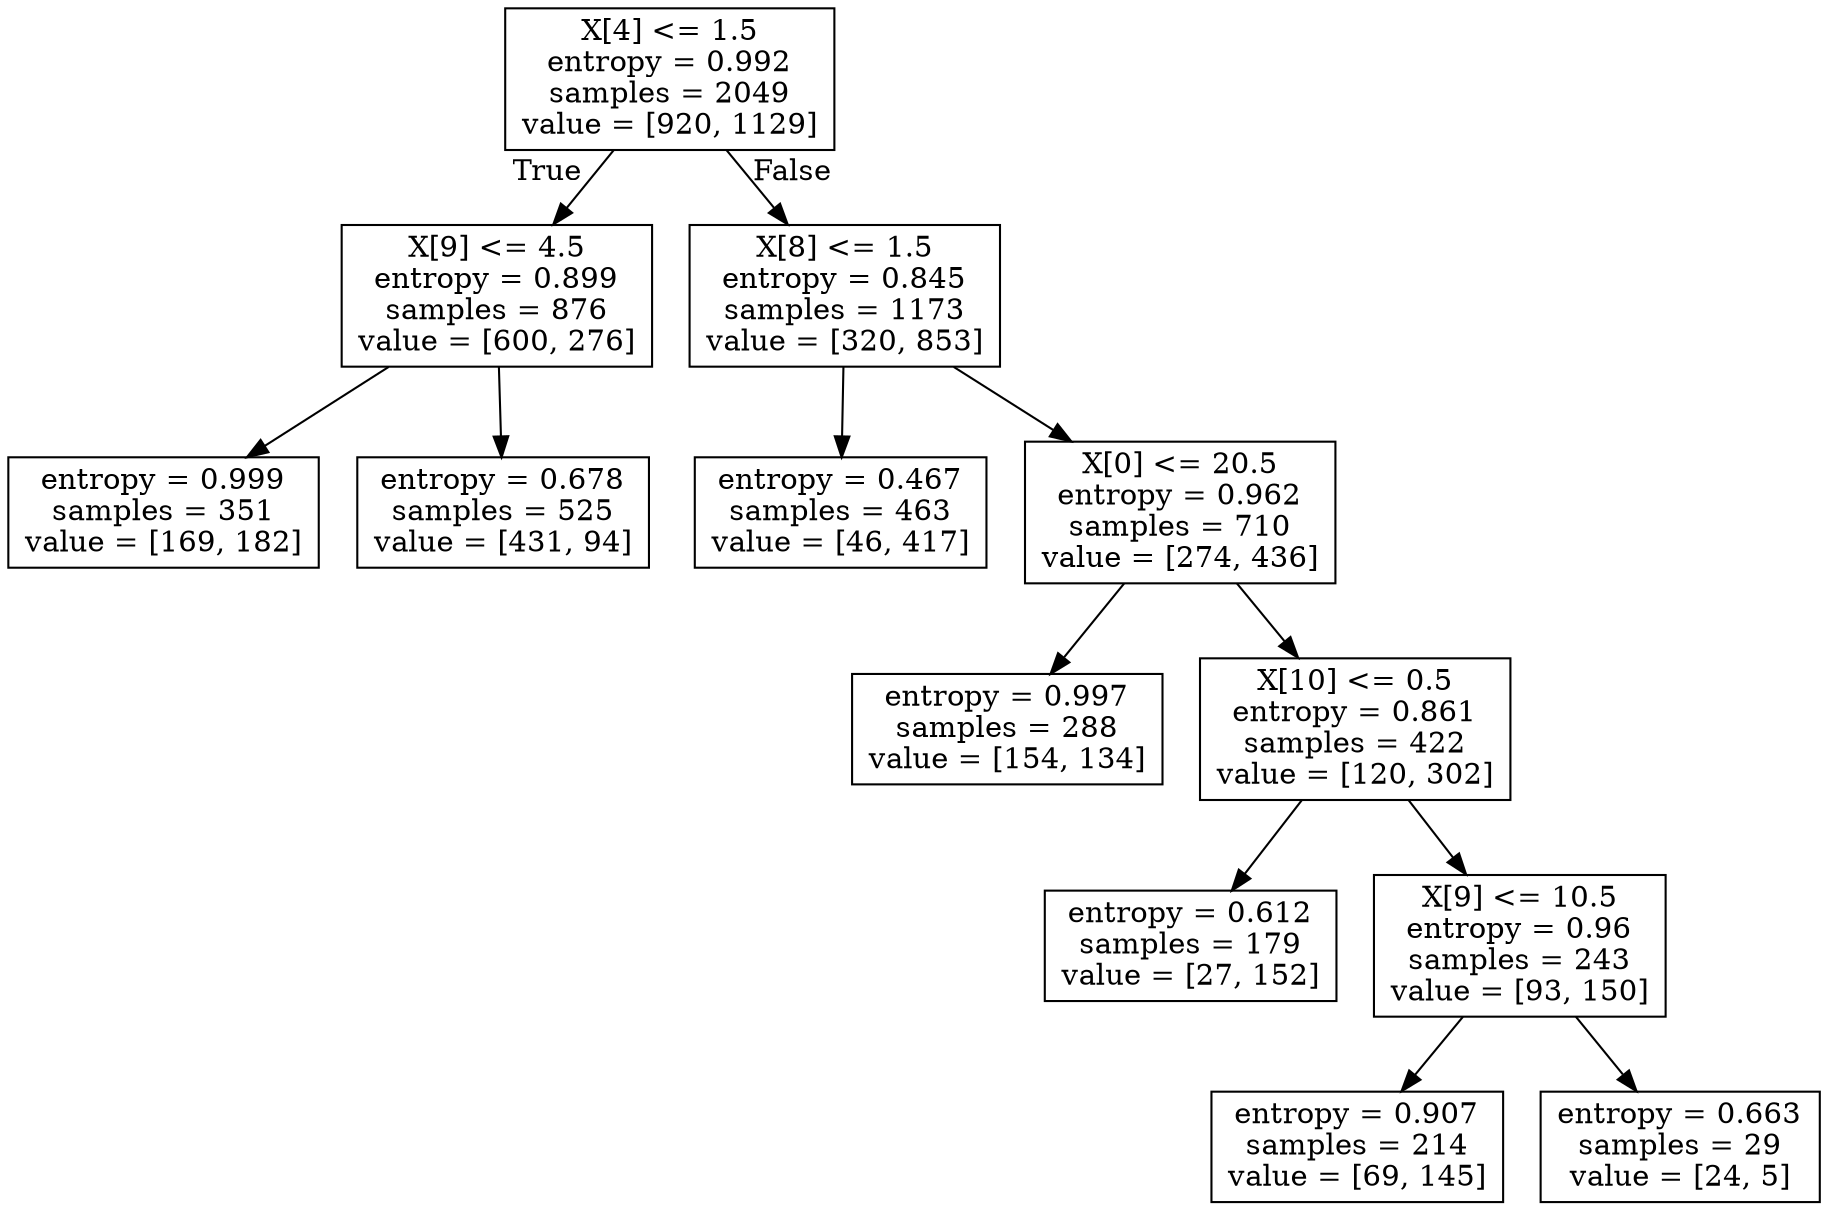 digraph Tree {
node [shape=box] ;
0 [label="X[4] <= 1.5\nentropy = 0.992\nsamples = 2049\nvalue = [920, 1129]"] ;
1 [label="X[9] <= 4.5\nentropy = 0.899\nsamples = 876\nvalue = [600, 276]"] ;
0 -> 1 [labeldistance=2.5, labelangle=45, headlabel="True"] ;
5 [label="entropy = 0.999\nsamples = 351\nvalue = [169, 182]"] ;
1 -> 5 ;
6 [label="entropy = 0.678\nsamples = 525\nvalue = [431, 94]"] ;
1 -> 6 ;
2 [label="X[8] <= 1.5\nentropy = 0.845\nsamples = 1173\nvalue = [320, 853]"] ;
0 -> 2 [labeldistance=2.5, labelangle=-45, headlabel="False"] ;
3 [label="entropy = 0.467\nsamples = 463\nvalue = [46, 417]"] ;
2 -> 3 ;
4 [label="X[0] <= 20.5\nentropy = 0.962\nsamples = 710\nvalue = [274, 436]"] ;
2 -> 4 ;
7 [label="entropy = 0.997\nsamples = 288\nvalue = [154, 134]"] ;
4 -> 7 ;
8 [label="X[10] <= 0.5\nentropy = 0.861\nsamples = 422\nvalue = [120, 302]"] ;
4 -> 8 ;
9 [label="entropy = 0.612\nsamples = 179\nvalue = [27, 152]"] ;
8 -> 9 ;
10 [label="X[9] <= 10.5\nentropy = 0.96\nsamples = 243\nvalue = [93, 150]"] ;
8 -> 10 ;
11 [label="entropy = 0.907\nsamples = 214\nvalue = [69, 145]"] ;
10 -> 11 ;
12 [label="entropy = 0.663\nsamples = 29\nvalue = [24, 5]"] ;
10 -> 12 ;
}